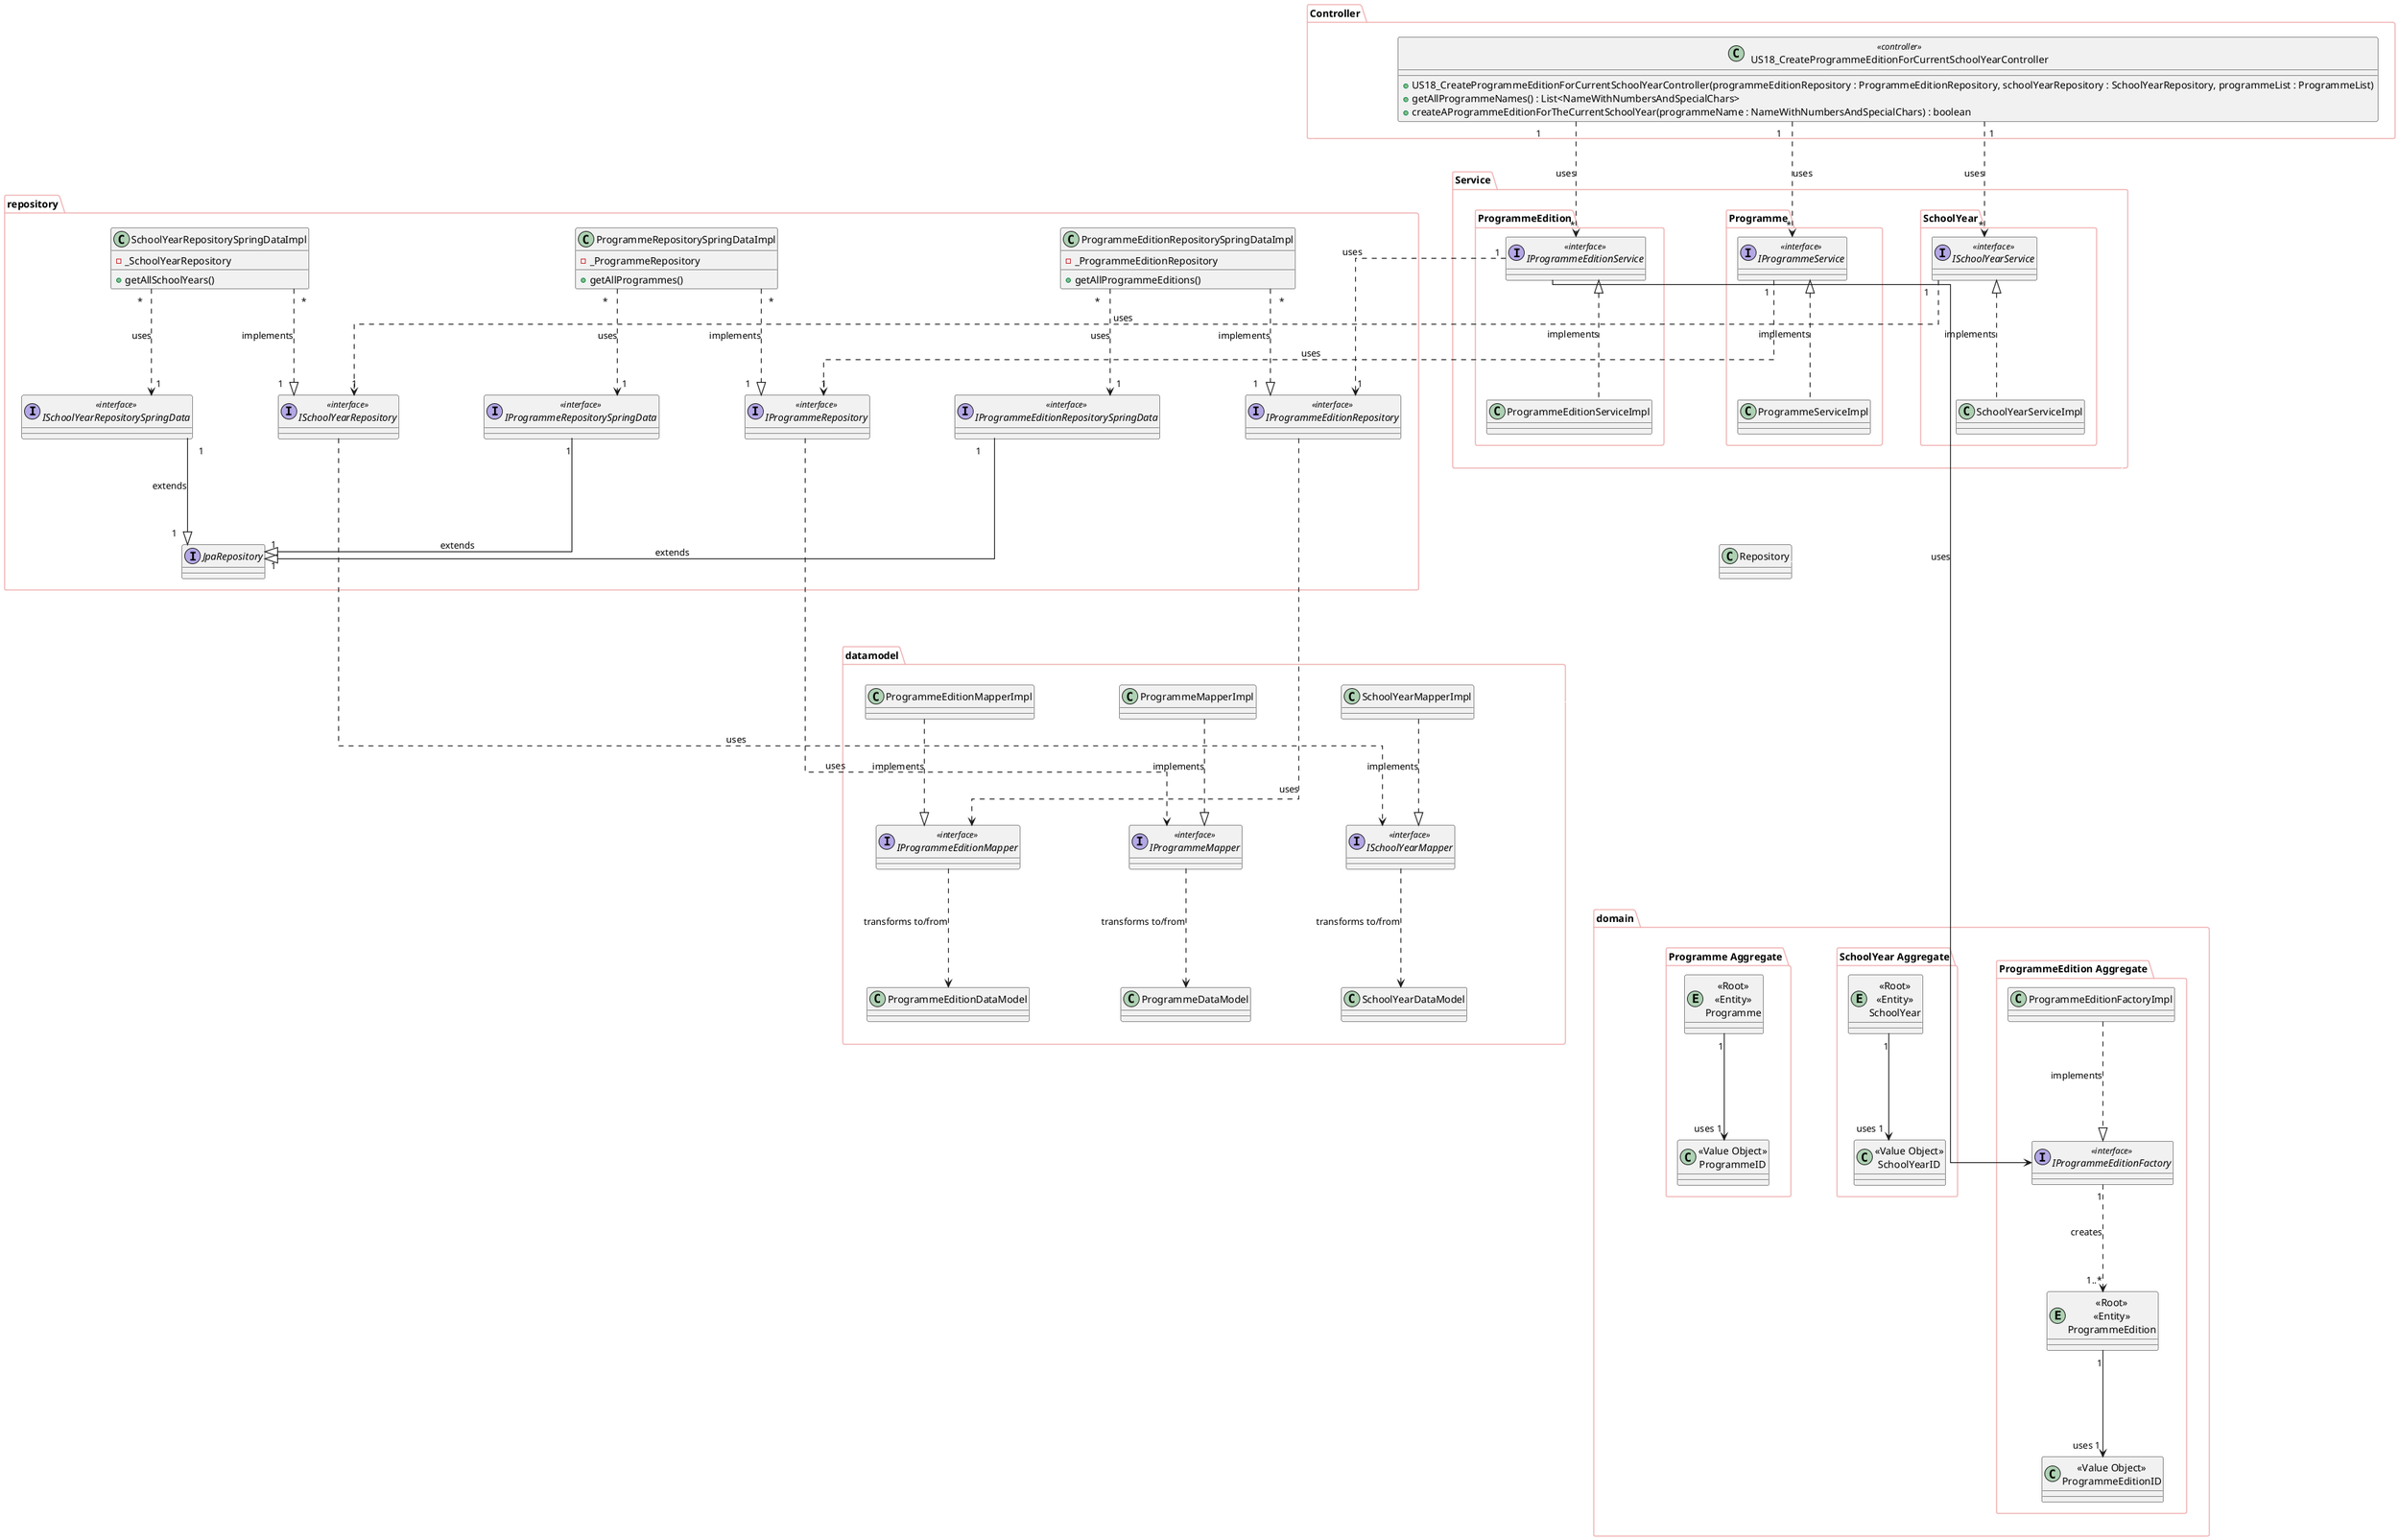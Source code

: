 @startuml

skinparam ranksep 150
skinparam nodesep 120
skinparam packageBorderColor #F0B0B0
skinparam arrowThickness 1.2
skinparam linetype ortho
top to bottom direction

package Controller {
    class US18_CreateProgrammeEditionForCurrentSchoolYearController <<controller>> {
        + US18_CreateProgrammeEditionForCurrentSchoolYearController(programmeEditionRepository : ProgrammeEditionRepository, schoolYearRepository : SchoolYearRepository, programmeList : ProgrammeList)
        + getAllProgrammeNames() : List<NameWithNumbersAndSpecialChars>
        + createAProgrammeEditionForTheCurrentSchoolYear(programmeName : NameWithNumbersAndSpecialChars) : boolean
    }
}

package Service {

    package SchoolYear {
            class SchoolYearServiceImpl
            interface ISchoolYearService <<interface>>
    }

    package Programme {
        class ProgrammeServiceImpl
        interface IProgrammeService <<interface>>
    }

    package ProgrammeEdition {
            class ProgrammeEditionServiceImpl
            interface IProgrammeEditionService <<interface>>
    }
}


'interface "IRepository<ProgrammeID, Programme>" as IRepository <<interface>>


package repository{

    interface JpaRepository

    together{
    class SchoolYearRepositorySpringDataImpl {
        - _SchoolYearRepository
        + getAllSchoolYears()
    }
    interface ISchoolYearRepository <<interface>>  {}
    interface ISchoolYearRepositorySpringData <<interface>> {}
    }

    together{
    class ProgrammeRepositorySpringDataImpl {
        - _ProgrammeRepository
        + getAllProgrammes()
    }
    interface IProgrammeRepository <<interface>> {}
    interface IProgrammeRepositorySpringData <<interface>> {}
    }

    together{
    class ProgrammeEditionRepositorySpringDataImpl {
        - _ProgrammeEditionRepository
        + getAllProgrammeEditions()
    }
    interface IProgrammeEditionRepository <<interface>> {}
    interface IProgrammeEditionRepositorySpringData <<interface>> {}
    }
}

package datamodel{

    together{
        interface ISchoolYearMapper <<interface>>
        class SchoolYearMapperImpl
        class SchoolYearDataModel
    }

    together{
        interface IProgrammeMapper <<interface>>
        class ProgrammeMapperImpl
        class ProgrammeDataModel
    }

    together{
        interface IProgrammeEditionMapper <<interface>>
        class ProgrammeEditionMapperImpl
        class ProgrammeEditionDataModel
    }
}


package domain {

    package "SchoolYear Aggregate" {
        entity "<<Root>>\n<<Entity>>\nSchoolYear" {}
        class "<<Value Object>>\nSchoolYearID" {}
    }

    package "Programme Aggregate" {
        entity "<<Root>>\n<<Entity>>\nProgramme" {}
        class "<<Value Object>>\nProgrammeID" {}
    }

    package "ProgrammeEdition Aggregate" {
        entity "<<Root>>\n<<Entity>>\nProgrammeEdition" {}
        class "<<Value Object>>\nProgrammeEditionID" {}
        interface IProgrammeEditionFactory <<interface>> {}
        class ProgrammeEditionFactoryImpl {}
    }
}

Controller -[#white]- Service
Service --[#white]- Repository
Repository -[#white]- datamodel
Repository --[#white]- domain
datamodel --[#white]- domain

'Aggregates -[#white]- ValueObjects

' Controller uses Services Interfaces
US18_CreateProgrammeEditionForCurrentSchoolYearController "1" ..> "*" ISchoolYearService : uses
US18_CreateProgrammeEditionForCurrentSchoolYearController "1" ..> "*" IProgrammeEditionService : uses
US18_CreateProgrammeEditionForCurrentSchoolYearController "1" ..> "*" IProgrammeService : uses

' Services implement interfaces
SchoolYearServiceImpl .up.|> ISchoolYearService : implements
ProgrammeEditionServiceImpl .up.|> IProgrammeEditionService : implements
ProgrammeServiceImpl .up.|> IProgrammeService : implements

'RepositoriesSpring implements IRepositoriesSpring
'SchoolYear
SchoolYearRepositorySpringDataImpl "*" ..|> "1" ISchoolYearRepository : implements
SchoolYearRepositorySpringDataImpl "*" ..> "1" ISchoolYearRepositorySpringData : uses
ISchoolYearRepositorySpringData "1" --|> "1" JpaRepository : extends

'ProgrammeEdition
ProgrammeEditionRepositorySpringDataImpl "*" ..|> "1" IProgrammeEditionRepository : implements
ProgrammeEditionRepositorySpringDataImpl "*" ..> "1" IProgrammeEditionRepositorySpringData : uses
IProgrammeEditionRepositorySpringData "1" --|> "1" JpaRepository : extends

'Programme
ProgrammeRepositorySpringDataImpl "*" ..|> "1" IProgrammeRepository : implements
ProgrammeRepositorySpringDataImpl "*" ..> "1" IProgrammeRepositorySpringData : uses
IProgrammeRepositorySpringData "1" --|> "1" JpaRepository : extends


'Services Uses Repository
ISchoolYearService "1" ..> "1" ISchoolYearRepository : uses
IProgrammeEditionService "1" ..> "1" IProgrammeEditionRepository : uses
IProgrammeService "1" ..> "1" IProgrammeRepository : uses

'Mappers & DataModels
SchoolYearMapperImpl ..|> ISchoolYearMapper : implements
ISchoolYearMapper ..> SchoolYearDataModel : transforms to/from
ProgrammeMapperImpl ..|> IProgrammeMapper : implements
IProgrammeMapper ..> ProgrammeDataModel : transforms to/from
ProgrammeEditionMapperImpl ..|> IProgrammeEditionMapper : implements
IProgrammeEditionMapper ..> ProgrammeEditionDataModel : transforms to/from

'Repository & Mapper
ISchoolYearRepository ..> ISchoolYearMapper : uses
IProgrammeRepository ..> IProgrammeMapper : uses
IProgrammeEditionRepository ..> IProgrammeEditionMapper : uses

'Services Uses Factory
'ISchoolYearService -down-> ISchoolYearFactory: uses
'IAccessMethodService -down-> IAccessMethodFactory: uses
IProgrammeEditionService -down-> IProgrammeEditionFactory: uses


'Domain
'SchoolYear
"<<Root>>\n<<Entity>>\nSchoolYear" "1" --> "uses 1" "<<Value Object>>\nSchoolYearID"

'Programme
"<<Root>>\n<<Entity>>\nProgramme" "1" --> "uses 1" "<<Value Object>>\nProgrammeID"

'ProgrammeEdition
IProgrammeEditionFactory "1" ..> "1..*" "<<Root>>\n<<Entity>>\nProgrammeEdition" : creates
ProgrammeEditionFactoryImpl ..|> IProgrammeEditionFactory: implements
"<<Root>>\n<<Entity>>\nProgrammeEdition" "1" --> "uses 1" "<<Value Object>>\nProgrammeEditionID"





@enduml